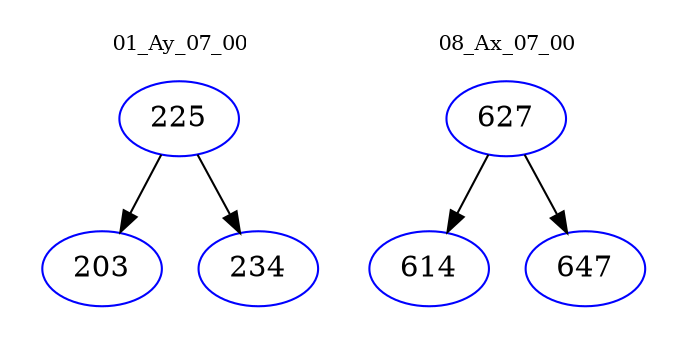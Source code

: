 digraph{
subgraph cluster_0 {
color = white
label = "01_Ay_07_00";
fontsize=10;
T0_225 [label="225", color="blue"]
T0_225 -> T0_203 [color="black"]
T0_203 [label="203", color="blue"]
T0_225 -> T0_234 [color="black"]
T0_234 [label="234", color="blue"]
}
subgraph cluster_1 {
color = white
label = "08_Ax_07_00";
fontsize=10;
T1_627 [label="627", color="blue"]
T1_627 -> T1_614 [color="black"]
T1_614 [label="614", color="blue"]
T1_627 -> T1_647 [color="black"]
T1_647 [label="647", color="blue"]
}
}
